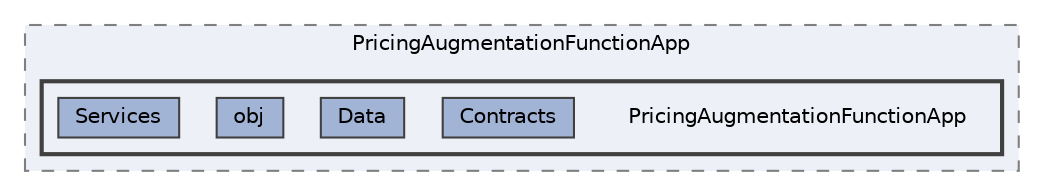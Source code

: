 digraph "C:/Users/LukeMabie/documents/Development/PricingAugmentationFunctionApp/PricingAugmentationFunctionApp"
{
 // LATEX_PDF_SIZE
  bgcolor="transparent";
  edge [fontname=Helvetica,fontsize=10,labelfontname=Helvetica,labelfontsize=10];
  node [fontname=Helvetica,fontsize=10,shape=box,height=0.2,width=0.4];
  compound=true
  subgraph clusterdir_e9b4b3c2ac7320fcd79896e7f428faf2 {
    graph [ bgcolor="#edf0f7", pencolor="grey50", label="PricingAugmentationFunctionApp", fontname=Helvetica,fontsize=10 style="filled,dashed", URL="dir_e9b4b3c2ac7320fcd79896e7f428faf2.html",tooltip=""]
  subgraph clusterdir_3e0157b8571d8f3171ba85252f927cb0 {
    graph [ bgcolor="#edf0f7", pencolor="grey25", label="", fontname=Helvetica,fontsize=10 style="filled,bold", URL="dir_3e0157b8571d8f3171ba85252f927cb0.html",tooltip=""]
    dir_3e0157b8571d8f3171ba85252f927cb0 [shape=plaintext, label="PricingAugmentationFunctionApp"];
  dir_0c634c18a8bdd060a57e44e61cf8c128 [label="Contracts", fillcolor="#a2b4d6", color="grey25", style="filled", URL="dir_0c634c18a8bdd060a57e44e61cf8c128.html",tooltip=""];
  dir_3502d49c37a6bcdbeed1615fadd34d85 [label="Data", fillcolor="#a2b4d6", color="grey25", style="filled", URL="dir_3502d49c37a6bcdbeed1615fadd34d85.html",tooltip=""];
  dir_055cb2dc01a96ed8826c63acf1cdf99e [label="obj", fillcolor="#a2b4d6", color="grey25", style="filled", URL="dir_055cb2dc01a96ed8826c63acf1cdf99e.html",tooltip=""];
  dir_9d61ffe03d0544776aa6a4c910e43101 [label="Services", fillcolor="#a2b4d6", color="grey25", style="filled", URL="dir_9d61ffe03d0544776aa6a4c910e43101.html",tooltip=""];
  }
  }
}
